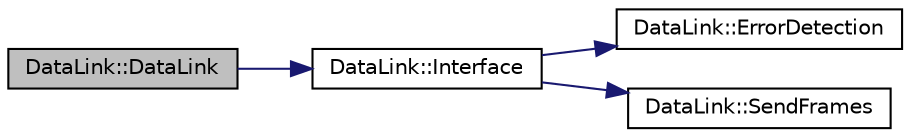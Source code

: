 digraph "DataLink::DataLink"
{
 // LATEX_PDF_SIZE
  edge [fontname="Helvetica",fontsize="10",labelfontname="Helvetica",labelfontsize="10"];
  node [fontname="Helvetica",fontsize="10",shape=record];
  rankdir="LR";
  Node1 [label="DataLink::DataLink",height=0.2,width=0.4,color="black", fillcolor="grey75", style="filled", fontcolor="black",tooltip="Construct a new Data Link object, called by PHY."];
  Node1 -> Node2 [color="midnightblue",fontsize="10",style="solid",fontname="Helvetica"];
  Node2 [label="DataLink::Interface",height=0.2,width=0.4,color="black", fillcolor="white", style="filled",URL="$class_data_link.html#a1468b66c4dbf2aea08bb2c7b923778a7",tooltip="Control unit which provides services to process packets/frames for NET/PHY. Builds Frames for PHY lay..."];
  Node2 -> Node3 [color="midnightblue",fontsize="10",style="solid",fontname="Helvetica"];
  Node3 [label="DataLink::ErrorDetection",height=0.2,width=0.4,color="black", fillcolor="white", style="filled",URL="$class_data_link.html#a27bfb19d16dbf9fecd8de5aaa6bc9fbd",tooltip=" "];
  Node2 -> Node4 [color="midnightblue",fontsize="10",style="solid",fontname="Helvetica"];
  Node4 [label="DataLink::SendFrames",height=0.2,width=0.4,color="black", fillcolor="white", style="filled",URL="$class_data_link.html#a30ff111a9121352b62f1e3510a8c4a8b",tooltip="Once all necessary Frames have been built, transmit them randomly through PHY."];
}
